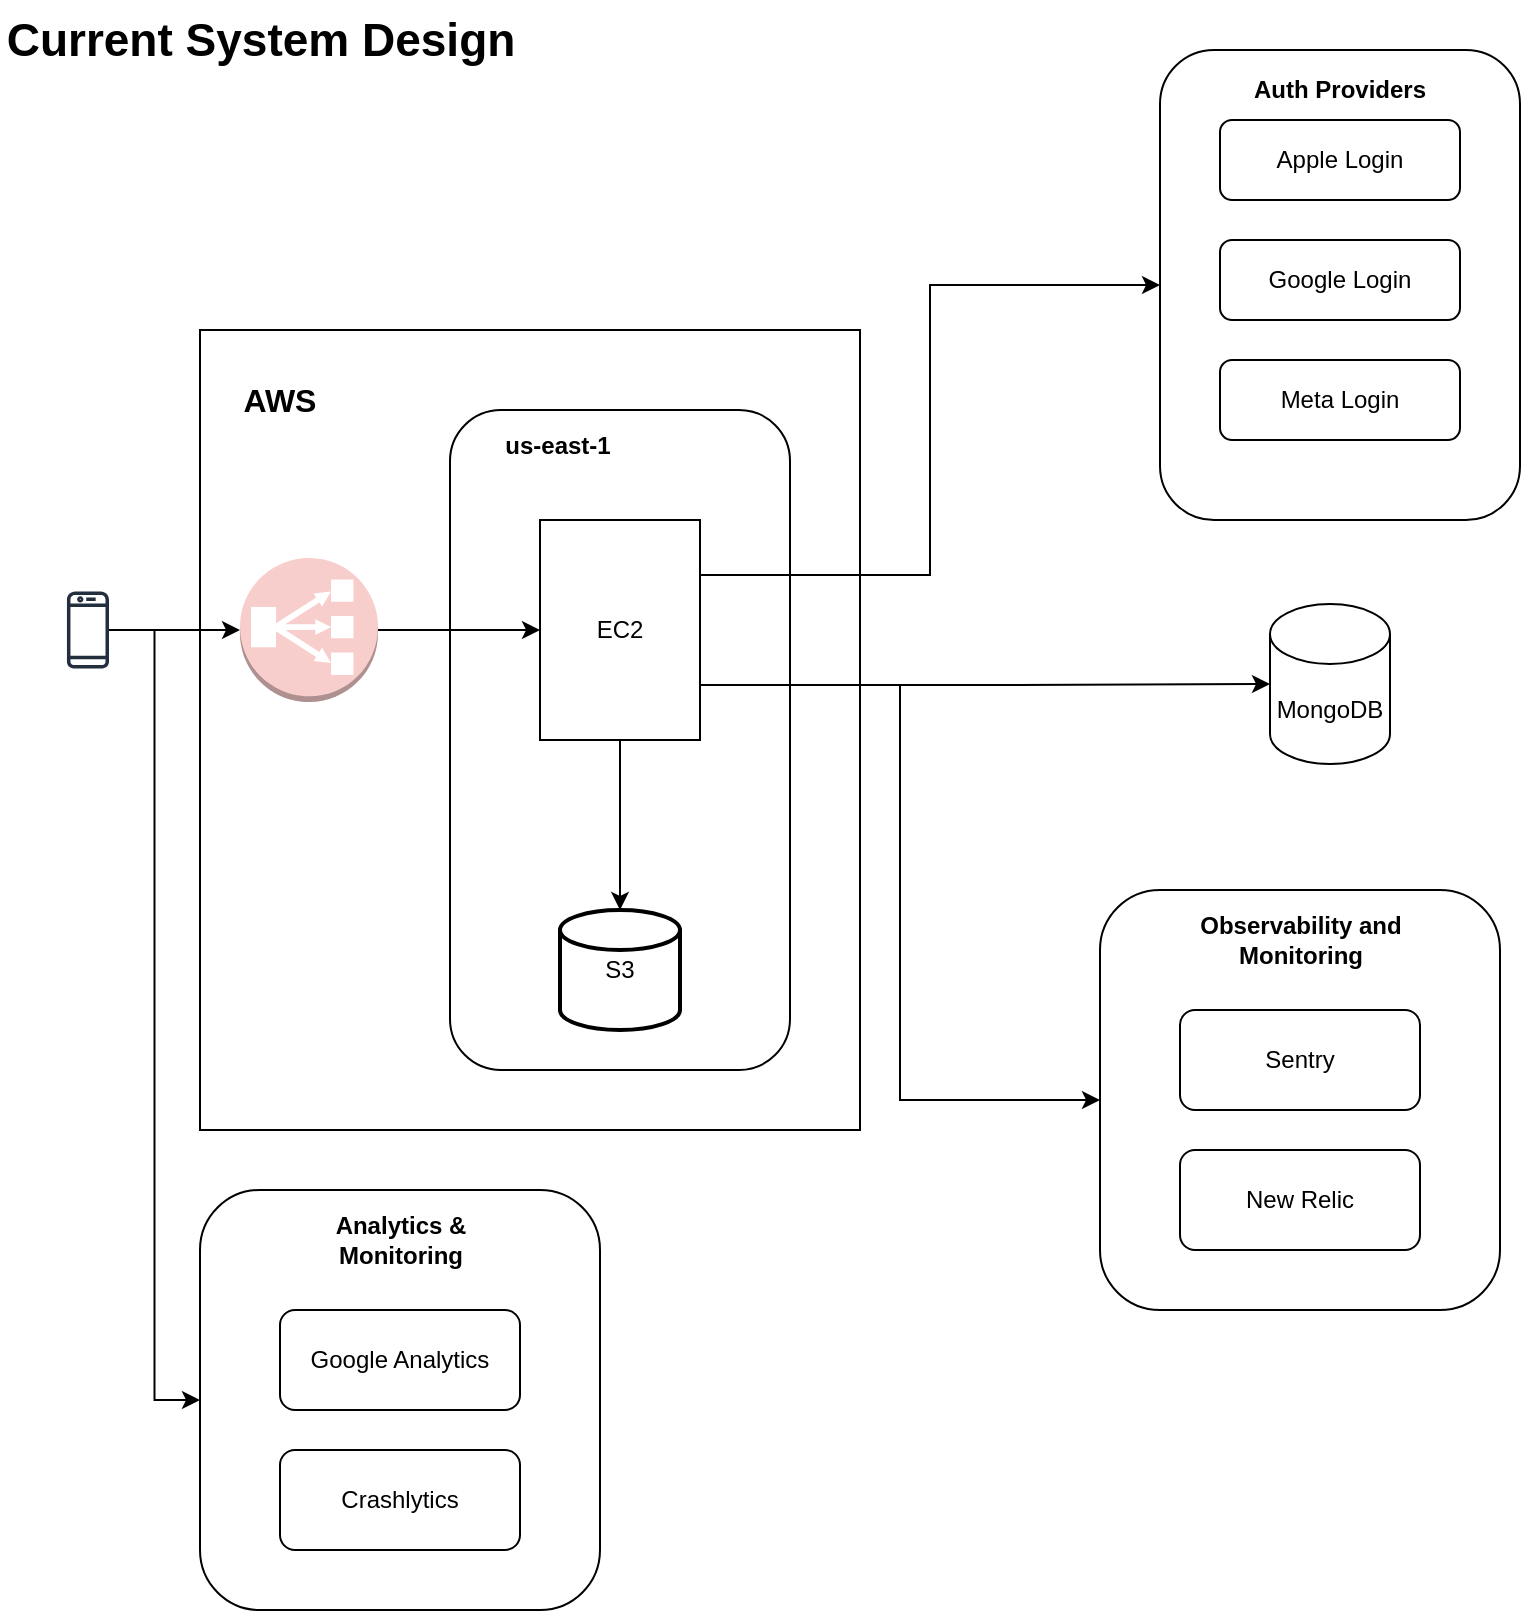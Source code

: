 <mxfile version="24.8.2">
  <diagram name="Page-1" id="NKPnQRwSP1cfZ27L-5-N">
    <mxGraphModel dx="1434" dy="907" grid="1" gridSize="10" guides="1" tooltips="1" connect="1" arrows="1" fold="1" page="1" pageScale="1" pageWidth="1400" pageHeight="850" math="0" shadow="0">
      <root>
        <mxCell id="0" />
        <mxCell id="1" parent="0" />
        <mxCell id="Hi555N7dm8DbJ_s_1SJW-27" value="" style="rounded=1;whiteSpace=wrap;html=1;fillColor=none;" vertex="1" parent="1">
          <mxGeometry x="265" y="230" width="170" height="330" as="geometry" />
        </mxCell>
        <mxCell id="Hi555N7dm8DbJ_s_1SJW-12" value="" style="rounded=0;whiteSpace=wrap;html=1;fillColor=none;" vertex="1" parent="1">
          <mxGeometry x="140" y="190" width="330" height="400" as="geometry" />
        </mxCell>
        <mxCell id="Hi555N7dm8DbJ_s_1SJW-1" value="Current System Design" style="text;html=1;align=center;verticalAlign=middle;resizable=0;points=[];autosize=1;strokeColor=none;fillColor=none;fontSize=23;fontStyle=1" vertex="1" parent="1">
          <mxGeometry x="40" y="25" width="260" height="40" as="geometry" />
        </mxCell>
        <mxCell id="Hi555N7dm8DbJ_s_1SJW-2" value="MongoDB" style="shape=cylinder3;whiteSpace=wrap;html=1;boundedLbl=1;backgroundOutline=1;size=15;" vertex="1" parent="1">
          <mxGeometry x="675" y="327" width="60" height="80" as="geometry" />
        </mxCell>
        <mxCell id="Hi555N7dm8DbJ_s_1SJW-14" style="edgeStyle=orthogonalEdgeStyle;rounded=0;orthogonalLoop=1;jettySize=auto;html=1;exitX=1;exitY=0.75;exitDx=0;exitDy=0;entryX=0;entryY=0.5;entryDx=0;entryDy=0;entryPerimeter=0;" edge="1" parent="1" source="Hi555N7dm8DbJ_s_1SJW-3" target="Hi555N7dm8DbJ_s_1SJW-2">
          <mxGeometry relative="1" as="geometry">
            <mxPoint x="640" y="460" as="targetPoint" />
          </mxGeometry>
        </mxCell>
        <mxCell id="Hi555N7dm8DbJ_s_1SJW-20" style="edgeStyle=orthogonalEdgeStyle;rounded=0;orthogonalLoop=1;jettySize=auto;html=1;exitX=1;exitY=0.25;exitDx=0;exitDy=0;entryX=0;entryY=0.5;entryDx=0;entryDy=0;" edge="1" parent="1" source="Hi555N7dm8DbJ_s_1SJW-3" target="Hi555N7dm8DbJ_s_1SJW-18">
          <mxGeometry relative="1" as="geometry" />
        </mxCell>
        <mxCell id="Hi555N7dm8DbJ_s_1SJW-33" style="edgeStyle=orthogonalEdgeStyle;rounded=0;orthogonalLoop=1;jettySize=auto;html=1;exitX=1;exitY=0.75;exitDx=0;exitDy=0;entryX=0;entryY=0.5;entryDx=0;entryDy=0;" edge="1" parent="1" source="Hi555N7dm8DbJ_s_1SJW-3" target="Hi555N7dm8DbJ_s_1SJW-29">
          <mxGeometry relative="1" as="geometry" />
        </mxCell>
        <mxCell id="Hi555N7dm8DbJ_s_1SJW-3" value="EC2" style="rounded=0;whiteSpace=wrap;html=1;" vertex="1" parent="1">
          <mxGeometry x="310" y="285" width="80" height="110" as="geometry" />
        </mxCell>
        <mxCell id="Hi555N7dm8DbJ_s_1SJW-8" value="" style="edgeStyle=orthogonalEdgeStyle;rounded=0;orthogonalLoop=1;jettySize=auto;html=1;" edge="1" parent="1" source="Hi555N7dm8DbJ_s_1SJW-5" target="Hi555N7dm8DbJ_s_1SJW-6">
          <mxGeometry relative="1" as="geometry" />
        </mxCell>
        <mxCell id="Hi555N7dm8DbJ_s_1SJW-25" style="edgeStyle=orthogonalEdgeStyle;rounded=0;orthogonalLoop=1;jettySize=auto;html=1;entryX=0;entryY=0.5;entryDx=0;entryDy=0;" edge="1" parent="1" source="Hi555N7dm8DbJ_s_1SJW-5" target="Hi555N7dm8DbJ_s_1SJW-23">
          <mxGeometry relative="1" as="geometry" />
        </mxCell>
        <mxCell id="Hi555N7dm8DbJ_s_1SJW-5" value="" style="sketch=0;outlineConnect=0;fontColor=#232F3E;gradientColor=none;fillColor=#232F3D;strokeColor=none;dashed=0;verticalLabelPosition=bottom;verticalAlign=top;align=center;html=1;fontSize=12;fontStyle=0;aspect=fixed;pointerEvents=1;shape=mxgraph.aws4.mobile_client;" vertex="1" parent="1">
          <mxGeometry x="73.47" y="320" width="21.03" height="40" as="geometry" />
        </mxCell>
        <mxCell id="Hi555N7dm8DbJ_s_1SJW-10" style="edgeStyle=orthogonalEdgeStyle;rounded=0;orthogonalLoop=1;jettySize=auto;html=1;exitX=1;exitY=0.5;exitDx=0;exitDy=0;exitPerimeter=0;entryX=0;entryY=0.5;entryDx=0;entryDy=0;" edge="1" parent="1" source="Hi555N7dm8DbJ_s_1SJW-6" target="Hi555N7dm8DbJ_s_1SJW-3">
          <mxGeometry relative="1" as="geometry" />
        </mxCell>
        <mxCell id="Hi555N7dm8DbJ_s_1SJW-6" value="" style="outlineConnect=0;dashed=0;verticalLabelPosition=bottom;verticalAlign=top;align=center;html=1;shape=mxgraph.aws3.classic_load_balancer;fillColor=#f8cecc;strokeColor=#b85450;" vertex="1" parent="1">
          <mxGeometry x="160" y="304" width="69" height="72" as="geometry" />
        </mxCell>
        <mxCell id="Hi555N7dm8DbJ_s_1SJW-7" value="S3" style="strokeWidth=2;html=1;shape=mxgraph.flowchart.database;whiteSpace=wrap;" vertex="1" parent="1">
          <mxGeometry x="320" y="480" width="60" height="60" as="geometry" />
        </mxCell>
        <mxCell id="Hi555N7dm8DbJ_s_1SJW-11" style="edgeStyle=orthogonalEdgeStyle;rounded=0;orthogonalLoop=1;jettySize=auto;html=1;exitX=0.5;exitY=1;exitDx=0;exitDy=0;entryX=0.5;entryY=0;entryDx=0;entryDy=0;entryPerimeter=0;" edge="1" parent="1" source="Hi555N7dm8DbJ_s_1SJW-3" target="Hi555N7dm8DbJ_s_1SJW-7">
          <mxGeometry relative="1" as="geometry" />
        </mxCell>
        <mxCell id="Hi555N7dm8DbJ_s_1SJW-13" value="AWS" style="text;html=1;align=center;verticalAlign=middle;whiteSpace=wrap;rounded=0;fontStyle=1;fontSize=16;" vertex="1" parent="1">
          <mxGeometry x="150" y="210" width="60" height="30" as="geometry" />
        </mxCell>
        <mxCell id="Hi555N7dm8DbJ_s_1SJW-15" value="Apple Login" style="rounded=1;whiteSpace=wrap;html=1;" vertex="1" parent="1">
          <mxGeometry x="650" y="85" width="120" height="40" as="geometry" />
        </mxCell>
        <mxCell id="Hi555N7dm8DbJ_s_1SJW-16" value="Google Login" style="rounded=1;whiteSpace=wrap;html=1;" vertex="1" parent="1">
          <mxGeometry x="650" y="145" width="120" height="40" as="geometry" />
        </mxCell>
        <mxCell id="Hi555N7dm8DbJ_s_1SJW-17" value="Meta Login" style="rounded=1;whiteSpace=wrap;html=1;" vertex="1" parent="1">
          <mxGeometry x="650" y="205" width="120" height="40" as="geometry" />
        </mxCell>
        <mxCell id="Hi555N7dm8DbJ_s_1SJW-18" value="" style="rounded=1;whiteSpace=wrap;html=1;fillColor=none;" vertex="1" parent="1">
          <mxGeometry x="620" y="50" width="180" height="235" as="geometry" />
        </mxCell>
        <mxCell id="Hi555N7dm8DbJ_s_1SJW-19" value="Auth Providers" style="text;html=1;align=center;verticalAlign=middle;whiteSpace=wrap;rounded=0;fontStyle=1" vertex="1" parent="1">
          <mxGeometry x="650" y="55" width="120" height="30" as="geometry" />
        </mxCell>
        <mxCell id="Hi555N7dm8DbJ_s_1SJW-23" value="" style="rounded=1;whiteSpace=wrap;html=1;fillColor=none;" vertex="1" parent="1">
          <mxGeometry x="140" y="620" width="200" height="210" as="geometry" />
        </mxCell>
        <mxCell id="Hi555N7dm8DbJ_s_1SJW-21" value="Google Analytics" style="rounded=1;whiteSpace=wrap;html=1;" vertex="1" parent="1">
          <mxGeometry x="180" y="680" width="120" height="50" as="geometry" />
        </mxCell>
        <mxCell id="Hi555N7dm8DbJ_s_1SJW-22" value="Crashlytics" style="rounded=1;whiteSpace=wrap;html=1;" vertex="1" parent="1">
          <mxGeometry x="180" y="750" width="120" height="50" as="geometry" />
        </mxCell>
        <mxCell id="Hi555N7dm8DbJ_s_1SJW-24" value="Analytics &amp;amp; Monitoring" style="text;html=1;align=center;verticalAlign=middle;whiteSpace=wrap;rounded=0;fontStyle=1" vertex="1" parent="1">
          <mxGeometry x="175.5" y="630" width="129" height="30" as="geometry" />
        </mxCell>
        <mxCell id="Hi555N7dm8DbJ_s_1SJW-28" value="us-east-1" style="text;html=1;align=center;verticalAlign=middle;whiteSpace=wrap;rounded=0;fontStyle=1" vertex="1" parent="1">
          <mxGeometry x="289" y="233" width="60" height="30" as="geometry" />
        </mxCell>
        <mxCell id="Hi555N7dm8DbJ_s_1SJW-29" value="" style="rounded=1;whiteSpace=wrap;html=1;fillColor=none;" vertex="1" parent="1">
          <mxGeometry x="590" y="470" width="200" height="210" as="geometry" />
        </mxCell>
        <mxCell id="Hi555N7dm8DbJ_s_1SJW-30" value="Sentry" style="rounded=1;whiteSpace=wrap;html=1;" vertex="1" parent="1">
          <mxGeometry x="630" y="530" width="120" height="50" as="geometry" />
        </mxCell>
        <mxCell id="Hi555N7dm8DbJ_s_1SJW-31" value="New Relic" style="rounded=1;whiteSpace=wrap;html=1;" vertex="1" parent="1">
          <mxGeometry x="630" y="600" width="120" height="50" as="geometry" />
        </mxCell>
        <mxCell id="Hi555N7dm8DbJ_s_1SJW-32" value="Observability and Monitoring" style="text;html=1;align=center;verticalAlign=middle;whiteSpace=wrap;rounded=0;fontStyle=1" vertex="1" parent="1">
          <mxGeometry x="625.5" y="480" width="129" height="30" as="geometry" />
        </mxCell>
      </root>
    </mxGraphModel>
  </diagram>
</mxfile>
